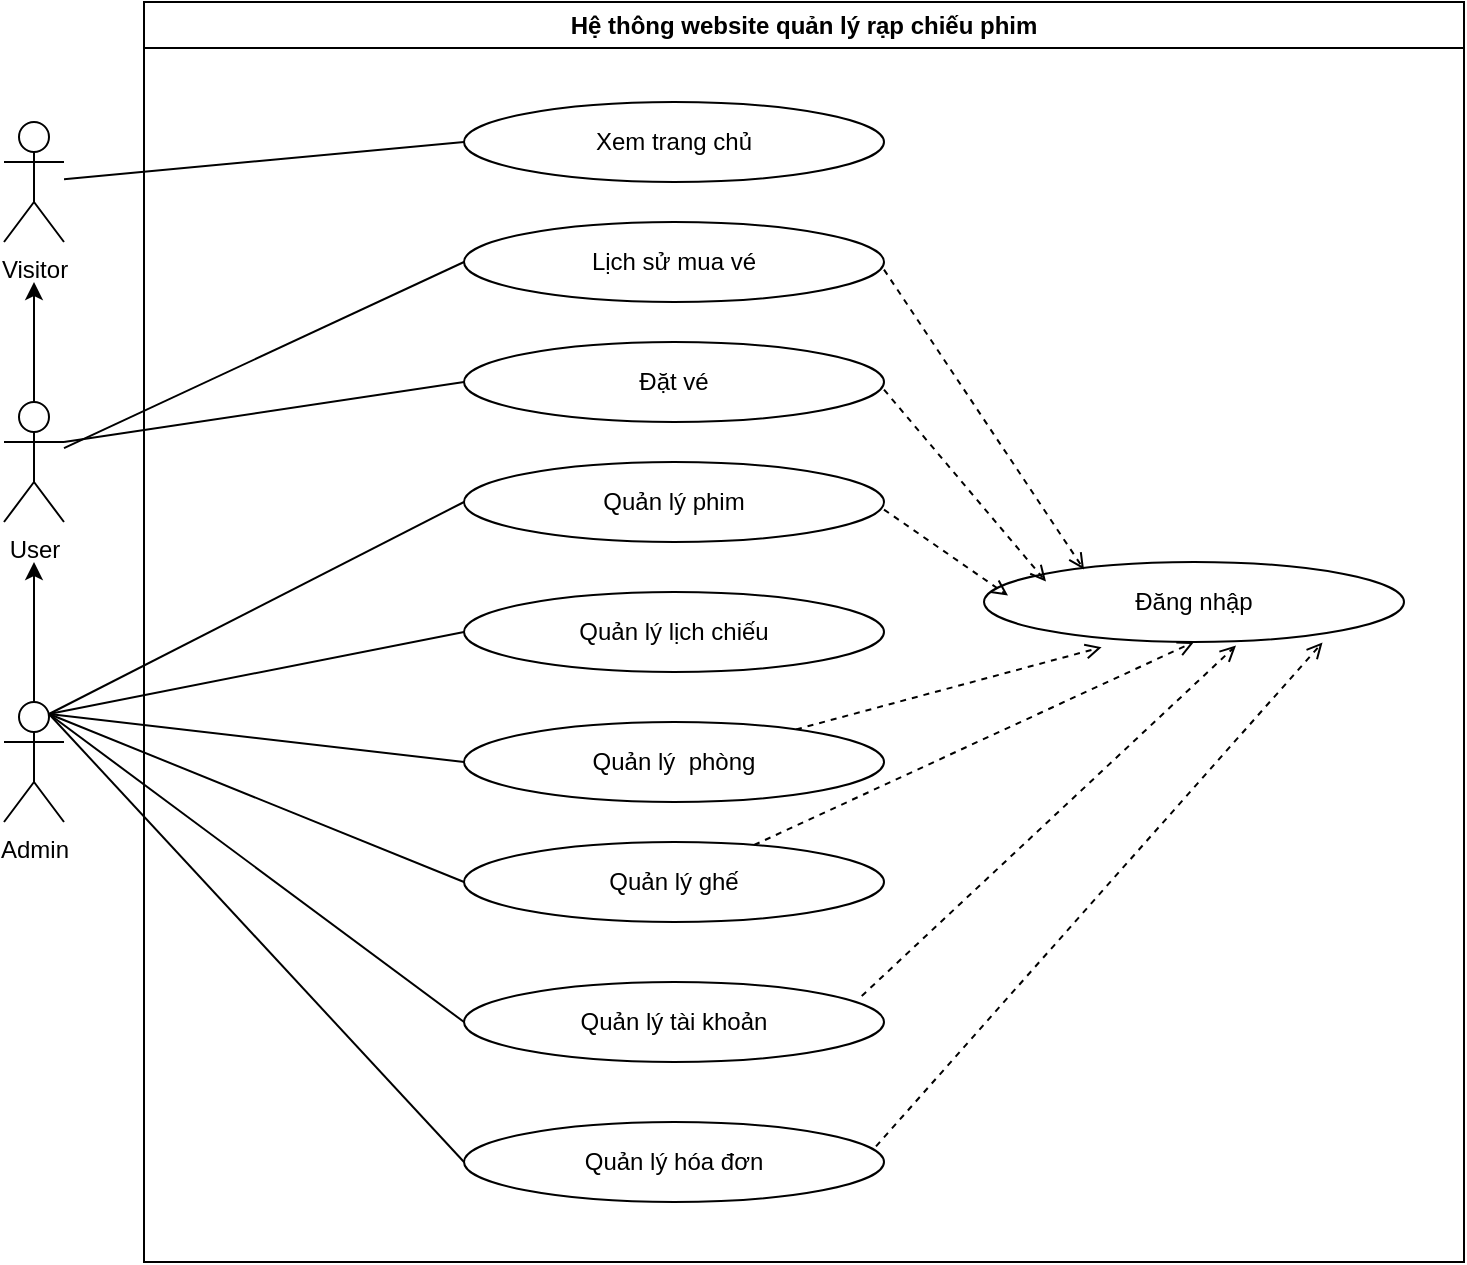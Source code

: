 <mxfile version="21.3.2" type="github">
  <diagram name="Page-1" id="FGA9SIaVPYGP-v-RwbTy">
    <mxGraphModel dx="1235" dy="674" grid="1" gridSize="10" guides="1" tooltips="1" connect="1" arrows="1" fold="1" page="1" pageScale="1" pageWidth="850" pageHeight="1100" math="0" shadow="0">
      <root>
        <mxCell id="0" />
        <mxCell id="1" parent="0" />
        <mxCell id="4xKRMkCr8RUDbd0HWpNK-1" value="Visitor" style="shape=umlActor;verticalLabelPosition=bottom;verticalAlign=top;html=1;outlineConnect=0;" vertex="1" parent="1">
          <mxGeometry x="90" y="100" width="30" height="60" as="geometry" />
        </mxCell>
        <mxCell id="4xKRMkCr8RUDbd0HWpNK-21" style="edgeStyle=orthogonalEdgeStyle;rounded=0;orthogonalLoop=1;jettySize=auto;html=1;" edge="1" parent="1" source="4xKRMkCr8RUDbd0HWpNK-2">
          <mxGeometry relative="1" as="geometry">
            <mxPoint x="105" y="180" as="targetPoint" />
          </mxGeometry>
        </mxCell>
        <mxCell id="4xKRMkCr8RUDbd0HWpNK-2" value="User" style="shape=umlActor;verticalLabelPosition=bottom;verticalAlign=top;html=1;outlineConnect=0;" vertex="1" parent="1">
          <mxGeometry x="90" y="240" width="30" height="60" as="geometry" />
        </mxCell>
        <mxCell id="4xKRMkCr8RUDbd0HWpNK-20" style="edgeStyle=orthogonalEdgeStyle;rounded=0;orthogonalLoop=1;jettySize=auto;html=1;" edge="1" parent="1" source="4xKRMkCr8RUDbd0HWpNK-5">
          <mxGeometry relative="1" as="geometry">
            <mxPoint x="105" y="320" as="targetPoint" />
          </mxGeometry>
        </mxCell>
        <mxCell id="4xKRMkCr8RUDbd0HWpNK-5" value="Admin" style="shape=umlActor;verticalLabelPosition=bottom;verticalAlign=top;html=1;outlineConnect=0;" vertex="1" parent="1">
          <mxGeometry x="90" y="390" width="30" height="60" as="geometry" />
        </mxCell>
        <mxCell id="4xKRMkCr8RUDbd0HWpNK-7" value="Hệ thông website quản lý rạp chiếu phim" style="swimlane;whiteSpace=wrap;html=1;" vertex="1" parent="1">
          <mxGeometry x="160" y="40" width="660" height="630" as="geometry" />
        </mxCell>
        <mxCell id="4xKRMkCr8RUDbd0HWpNK-8" value="Xem trang chủ" style="ellipse;whiteSpace=wrap;html=1;" vertex="1" parent="4xKRMkCr8RUDbd0HWpNK-7">
          <mxGeometry x="160" y="50" width="210" height="40" as="geometry" />
        </mxCell>
        <mxCell id="4xKRMkCr8RUDbd0HWpNK-11" value="Đặt vé" style="ellipse;whiteSpace=wrap;html=1;" vertex="1" parent="4xKRMkCr8RUDbd0HWpNK-7">
          <mxGeometry x="160" y="170" width="210" height="40" as="geometry" />
        </mxCell>
        <mxCell id="4xKRMkCr8RUDbd0HWpNK-12" value="Quản lý phim" style="ellipse;whiteSpace=wrap;html=1;" vertex="1" parent="4xKRMkCr8RUDbd0HWpNK-7">
          <mxGeometry x="160" y="230" width="210" height="40" as="geometry" />
        </mxCell>
        <mxCell id="4xKRMkCr8RUDbd0HWpNK-13" value="Quản lý lịch chiếu" style="ellipse;whiteSpace=wrap;html=1;" vertex="1" parent="4xKRMkCr8RUDbd0HWpNK-7">
          <mxGeometry x="160" y="295" width="210" height="40" as="geometry" />
        </mxCell>
        <mxCell id="4xKRMkCr8RUDbd0HWpNK-36" style="rounded=0;orthogonalLoop=1;jettySize=auto;html=1;entryX=0.28;entryY=1.065;entryDx=0;entryDy=0;entryPerimeter=0;endArrow=open;endFill=0;dashed=1;" edge="1" parent="4xKRMkCr8RUDbd0HWpNK-7" source="4xKRMkCr8RUDbd0HWpNK-14" target="4xKRMkCr8RUDbd0HWpNK-19">
          <mxGeometry relative="1" as="geometry" />
        </mxCell>
        <mxCell id="4xKRMkCr8RUDbd0HWpNK-14" value="Quản lý&amp;nbsp; phòng" style="ellipse;whiteSpace=wrap;html=1;" vertex="1" parent="4xKRMkCr8RUDbd0HWpNK-7">
          <mxGeometry x="160" y="360" width="210" height="40" as="geometry" />
        </mxCell>
        <mxCell id="4xKRMkCr8RUDbd0HWpNK-37" style="rounded=0;orthogonalLoop=1;jettySize=auto;html=1;entryX=0.5;entryY=1;entryDx=0;entryDy=0;endArrow=open;endFill=0;dashed=1;" edge="1" parent="4xKRMkCr8RUDbd0HWpNK-7" source="4xKRMkCr8RUDbd0HWpNK-15" target="4xKRMkCr8RUDbd0HWpNK-19">
          <mxGeometry relative="1" as="geometry" />
        </mxCell>
        <mxCell id="4xKRMkCr8RUDbd0HWpNK-15" value="Quản lý ghế" style="ellipse;whiteSpace=wrap;html=1;" vertex="1" parent="4xKRMkCr8RUDbd0HWpNK-7">
          <mxGeometry x="160" y="420" width="210" height="40" as="geometry" />
        </mxCell>
        <mxCell id="4xKRMkCr8RUDbd0HWpNK-38" style="rounded=0;orthogonalLoop=1;jettySize=auto;html=1;entryX=0.6;entryY=1.045;entryDx=0;entryDy=0;entryPerimeter=0;endArrow=open;endFill=0;dashed=1;exitX=0.947;exitY=0.175;exitDx=0;exitDy=0;exitPerimeter=0;" edge="1" parent="4xKRMkCr8RUDbd0HWpNK-7" source="4xKRMkCr8RUDbd0HWpNK-16" target="4xKRMkCr8RUDbd0HWpNK-19">
          <mxGeometry relative="1" as="geometry" />
        </mxCell>
        <mxCell id="4xKRMkCr8RUDbd0HWpNK-16" value="Quản lý tài khoản" style="ellipse;whiteSpace=wrap;html=1;" vertex="1" parent="4xKRMkCr8RUDbd0HWpNK-7">
          <mxGeometry x="160" y="490" width="210" height="40" as="geometry" />
        </mxCell>
        <mxCell id="4xKRMkCr8RUDbd0HWpNK-39" style="rounded=0;orthogonalLoop=1;jettySize=auto;html=1;entryX=0.806;entryY=1.005;entryDx=0;entryDy=0;entryPerimeter=0;endArrow=open;endFill=0;dashed=1;exitX=0.981;exitY=0.305;exitDx=0;exitDy=0;exitPerimeter=0;" edge="1" parent="4xKRMkCr8RUDbd0HWpNK-7" source="4xKRMkCr8RUDbd0HWpNK-17" target="4xKRMkCr8RUDbd0HWpNK-19">
          <mxGeometry relative="1" as="geometry" />
        </mxCell>
        <mxCell id="4xKRMkCr8RUDbd0HWpNK-17" value="Quản lý hóa đơn" style="ellipse;whiteSpace=wrap;html=1;" vertex="1" parent="4xKRMkCr8RUDbd0HWpNK-7">
          <mxGeometry x="160" y="560" width="210" height="40" as="geometry" />
        </mxCell>
        <mxCell id="4xKRMkCr8RUDbd0HWpNK-18" value="Lịch sử mua vé" style="ellipse;whiteSpace=wrap;html=1;" vertex="1" parent="4xKRMkCr8RUDbd0HWpNK-7">
          <mxGeometry x="160" y="110" width="210" height="40" as="geometry" />
        </mxCell>
        <mxCell id="4xKRMkCr8RUDbd0HWpNK-19" value="Đăng nhập" style="ellipse;whiteSpace=wrap;html=1;" vertex="1" parent="4xKRMkCr8RUDbd0HWpNK-7">
          <mxGeometry x="420" y="280" width="210" height="40" as="geometry" />
        </mxCell>
        <mxCell id="4xKRMkCr8RUDbd0HWpNK-40" style="rounded=0;orthogonalLoop=1;jettySize=auto;html=1;entryX=0;entryY=0;entryDx=0;entryDy=0;endArrow=open;endFill=0;dashed=1;" edge="1" parent="4xKRMkCr8RUDbd0HWpNK-7">
          <mxGeometry relative="1" as="geometry">
            <mxPoint x="370" y="193.8" as="sourcePoint" />
            <mxPoint x="451" y="289.8" as="targetPoint" />
          </mxGeometry>
        </mxCell>
        <mxCell id="4xKRMkCr8RUDbd0HWpNK-41" style="rounded=0;orthogonalLoop=1;jettySize=auto;html=1;entryX=0.238;entryY=0;entryDx=0;entryDy=0;entryPerimeter=0;endArrow=open;endFill=0;dashed=1;" edge="1" parent="4xKRMkCr8RUDbd0HWpNK-7">
          <mxGeometry relative="1" as="geometry">
            <mxPoint x="370" y="133.8" as="sourcePoint" />
            <mxPoint x="470" y="283.8" as="targetPoint" />
          </mxGeometry>
        </mxCell>
        <mxCell id="4xKRMkCr8RUDbd0HWpNK-42" style="rounded=0;orthogonalLoop=1;jettySize=auto;html=1;entryX=0.059;entryY=0.325;entryDx=0;entryDy=0;entryPerimeter=0;endArrow=open;endFill=0;dashed=1;" edge="1" parent="4xKRMkCr8RUDbd0HWpNK-7">
          <mxGeometry relative="1" as="geometry">
            <mxPoint x="370" y="253.8" as="sourcePoint" />
            <mxPoint x="432" y="296.8" as="targetPoint" />
          </mxGeometry>
        </mxCell>
        <mxCell id="4xKRMkCr8RUDbd0HWpNK-23" value="" style="endArrow=none;html=1;rounded=0;exitX=0;exitY=0.5;exitDx=0;exitDy=0;" edge="1" parent="1" source="4xKRMkCr8RUDbd0HWpNK-8" target="4xKRMkCr8RUDbd0HWpNK-1">
          <mxGeometry width="50" height="50" relative="1" as="geometry">
            <mxPoint x="400" y="320" as="sourcePoint" />
            <mxPoint x="450" y="270" as="targetPoint" />
          </mxGeometry>
        </mxCell>
        <mxCell id="4xKRMkCr8RUDbd0HWpNK-24" value="" style="endArrow=none;html=1;rounded=0;exitX=0;exitY=0.5;exitDx=0;exitDy=0;" edge="1" parent="1" source="4xKRMkCr8RUDbd0HWpNK-18" target="4xKRMkCr8RUDbd0HWpNK-2">
          <mxGeometry width="50" height="50" relative="1" as="geometry">
            <mxPoint x="330" y="120" as="sourcePoint" />
            <mxPoint x="130" y="139" as="targetPoint" />
          </mxGeometry>
        </mxCell>
        <mxCell id="4xKRMkCr8RUDbd0HWpNK-25" value="" style="endArrow=none;html=1;rounded=0;exitX=0;exitY=0.5;exitDx=0;exitDy=0;" edge="1" parent="1" source="4xKRMkCr8RUDbd0HWpNK-11">
          <mxGeometry width="50" height="50" relative="1" as="geometry">
            <mxPoint x="330" y="180" as="sourcePoint" />
            <mxPoint x="120" y="260" as="targetPoint" />
          </mxGeometry>
        </mxCell>
        <mxCell id="4xKRMkCr8RUDbd0HWpNK-26" value="" style="endArrow=none;html=1;rounded=0;exitX=0;exitY=0.5;exitDx=0;exitDy=0;entryX=0.75;entryY=0.1;entryDx=0;entryDy=0;entryPerimeter=0;" edge="1" parent="1" source="4xKRMkCr8RUDbd0HWpNK-12" target="4xKRMkCr8RUDbd0HWpNK-5">
          <mxGeometry width="50" height="50" relative="1" as="geometry">
            <mxPoint x="340" y="190" as="sourcePoint" />
            <mxPoint x="140" y="283" as="targetPoint" />
          </mxGeometry>
        </mxCell>
        <mxCell id="4xKRMkCr8RUDbd0HWpNK-27" value="" style="endArrow=none;html=1;rounded=0;exitX=0;exitY=0.5;exitDx=0;exitDy=0;entryX=0.75;entryY=0.1;entryDx=0;entryDy=0;entryPerimeter=0;" edge="1" parent="1" source="4xKRMkCr8RUDbd0HWpNK-13" target="4xKRMkCr8RUDbd0HWpNK-5">
          <mxGeometry width="50" height="50" relative="1" as="geometry">
            <mxPoint x="350" y="200" as="sourcePoint" />
            <mxPoint x="150" y="293" as="targetPoint" />
          </mxGeometry>
        </mxCell>
        <mxCell id="4xKRMkCr8RUDbd0HWpNK-28" value="" style="endArrow=none;html=1;rounded=0;exitX=0;exitY=0.5;exitDx=0;exitDy=0;entryX=0.75;entryY=0.1;entryDx=0;entryDy=0;entryPerimeter=0;" edge="1" parent="1" source="4xKRMkCr8RUDbd0HWpNK-14" target="4xKRMkCr8RUDbd0HWpNK-5">
          <mxGeometry width="50" height="50" relative="1" as="geometry">
            <mxPoint x="360" y="210" as="sourcePoint" />
            <mxPoint x="160" y="303" as="targetPoint" />
          </mxGeometry>
        </mxCell>
        <mxCell id="4xKRMkCr8RUDbd0HWpNK-29" value="" style="endArrow=none;html=1;rounded=0;exitX=0;exitY=0.5;exitDx=0;exitDy=0;entryX=0.75;entryY=0.1;entryDx=0;entryDy=0;entryPerimeter=0;" edge="1" parent="1" source="4xKRMkCr8RUDbd0HWpNK-15" target="4xKRMkCr8RUDbd0HWpNK-5">
          <mxGeometry width="50" height="50" relative="1" as="geometry">
            <mxPoint x="370" y="220" as="sourcePoint" />
            <mxPoint x="170" y="313" as="targetPoint" />
          </mxGeometry>
        </mxCell>
        <mxCell id="4xKRMkCr8RUDbd0HWpNK-30" value="" style="endArrow=none;html=1;rounded=0;exitX=0;exitY=0.5;exitDx=0;exitDy=0;entryX=0.75;entryY=0.1;entryDx=0;entryDy=0;entryPerimeter=0;" edge="1" parent="1" source="4xKRMkCr8RUDbd0HWpNK-16" target="4xKRMkCr8RUDbd0HWpNK-5">
          <mxGeometry width="50" height="50" relative="1" as="geometry">
            <mxPoint x="380" y="230" as="sourcePoint" />
            <mxPoint x="180" y="323" as="targetPoint" />
          </mxGeometry>
        </mxCell>
        <mxCell id="4xKRMkCr8RUDbd0HWpNK-31" value="" style="endArrow=none;html=1;rounded=0;exitX=0;exitY=0.5;exitDx=0;exitDy=0;entryX=0.75;entryY=0.1;entryDx=0;entryDy=0;entryPerimeter=0;" edge="1" parent="1" source="4xKRMkCr8RUDbd0HWpNK-17" target="4xKRMkCr8RUDbd0HWpNK-5">
          <mxGeometry width="50" height="50" relative="1" as="geometry">
            <mxPoint x="390" y="240" as="sourcePoint" />
            <mxPoint x="190" y="333" as="targetPoint" />
          </mxGeometry>
        </mxCell>
      </root>
    </mxGraphModel>
  </diagram>
</mxfile>
